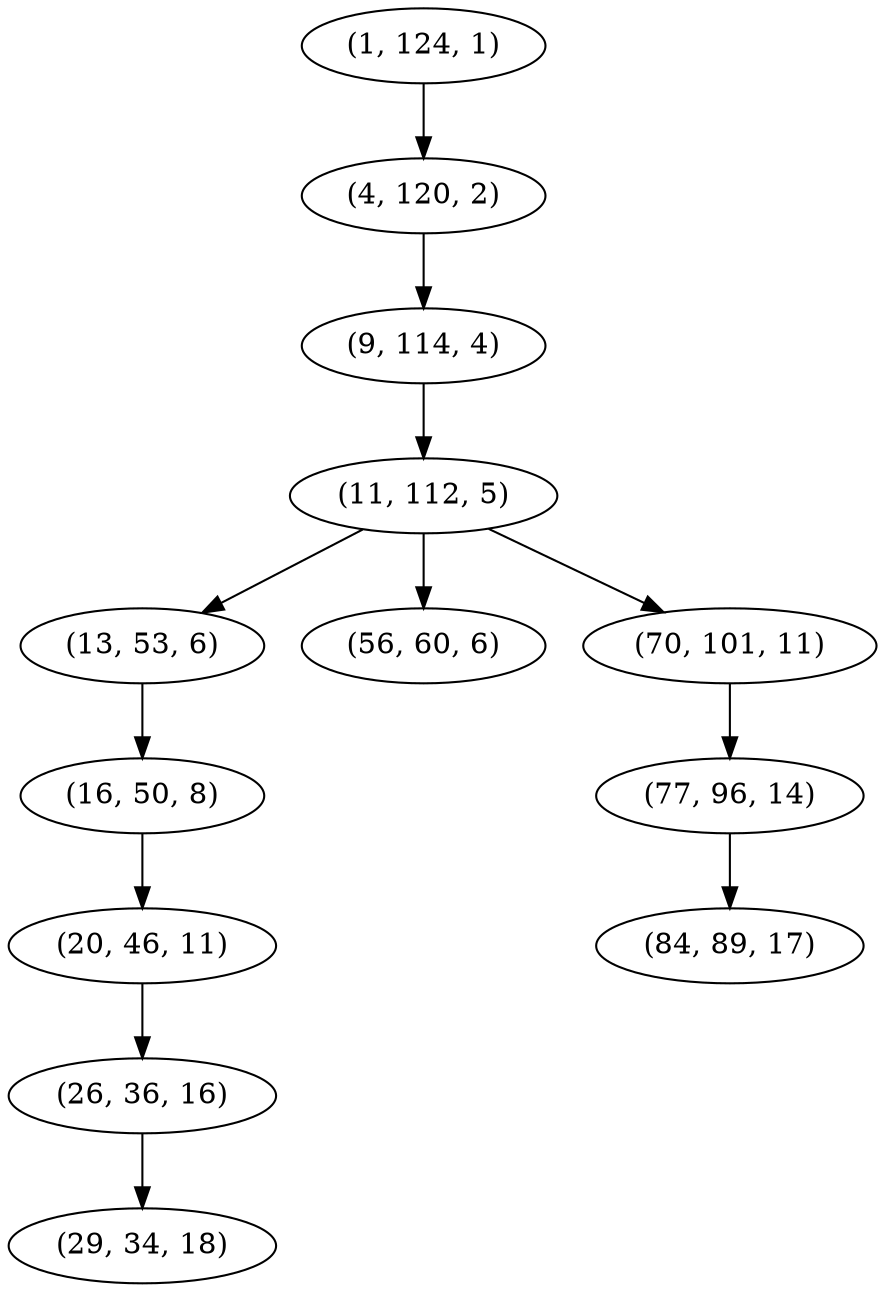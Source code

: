 digraph tree {
    "(1, 124, 1)";
    "(4, 120, 2)";
    "(9, 114, 4)";
    "(11, 112, 5)";
    "(13, 53, 6)";
    "(16, 50, 8)";
    "(20, 46, 11)";
    "(26, 36, 16)";
    "(29, 34, 18)";
    "(56, 60, 6)";
    "(70, 101, 11)";
    "(77, 96, 14)";
    "(84, 89, 17)";
    "(1, 124, 1)" -> "(4, 120, 2)";
    "(4, 120, 2)" -> "(9, 114, 4)";
    "(9, 114, 4)" -> "(11, 112, 5)";
    "(11, 112, 5)" -> "(13, 53, 6)";
    "(11, 112, 5)" -> "(56, 60, 6)";
    "(11, 112, 5)" -> "(70, 101, 11)";
    "(13, 53, 6)" -> "(16, 50, 8)";
    "(16, 50, 8)" -> "(20, 46, 11)";
    "(20, 46, 11)" -> "(26, 36, 16)";
    "(26, 36, 16)" -> "(29, 34, 18)";
    "(70, 101, 11)" -> "(77, 96, 14)";
    "(77, 96, 14)" -> "(84, 89, 17)";
}
